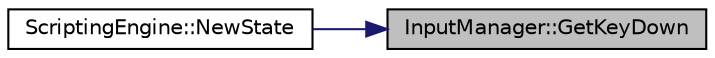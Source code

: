 digraph "InputManager::GetKeyDown"
{
 // LATEX_PDF_SIZE
  edge [fontname="Helvetica",fontsize="10",labelfontname="Helvetica",labelfontsize="10"];
  node [fontname="Helvetica",fontsize="10",shape=record];
  rankdir="RL";
  Node36 [label="InputManager::GetKeyDown",height=0.2,width=0.4,color="black", fillcolor="grey75", style="filled", fontcolor="black",tooltip="checks whether a key is down"];
  Node36 -> Node37 [dir="back",color="midnightblue",fontsize="10",style="solid",fontname="Helvetica"];
  Node37 [label="ScriptingEngine::NewState",height=0.2,width=0.4,color="black", fillcolor="white", style="filled",URL="$class_scripting_engine.html#a125a0c206da8e74b8f6664c4e523606a",tooltip="Sets up the engine with initial processes and variables and exposes engine functionality to lua."];
}
